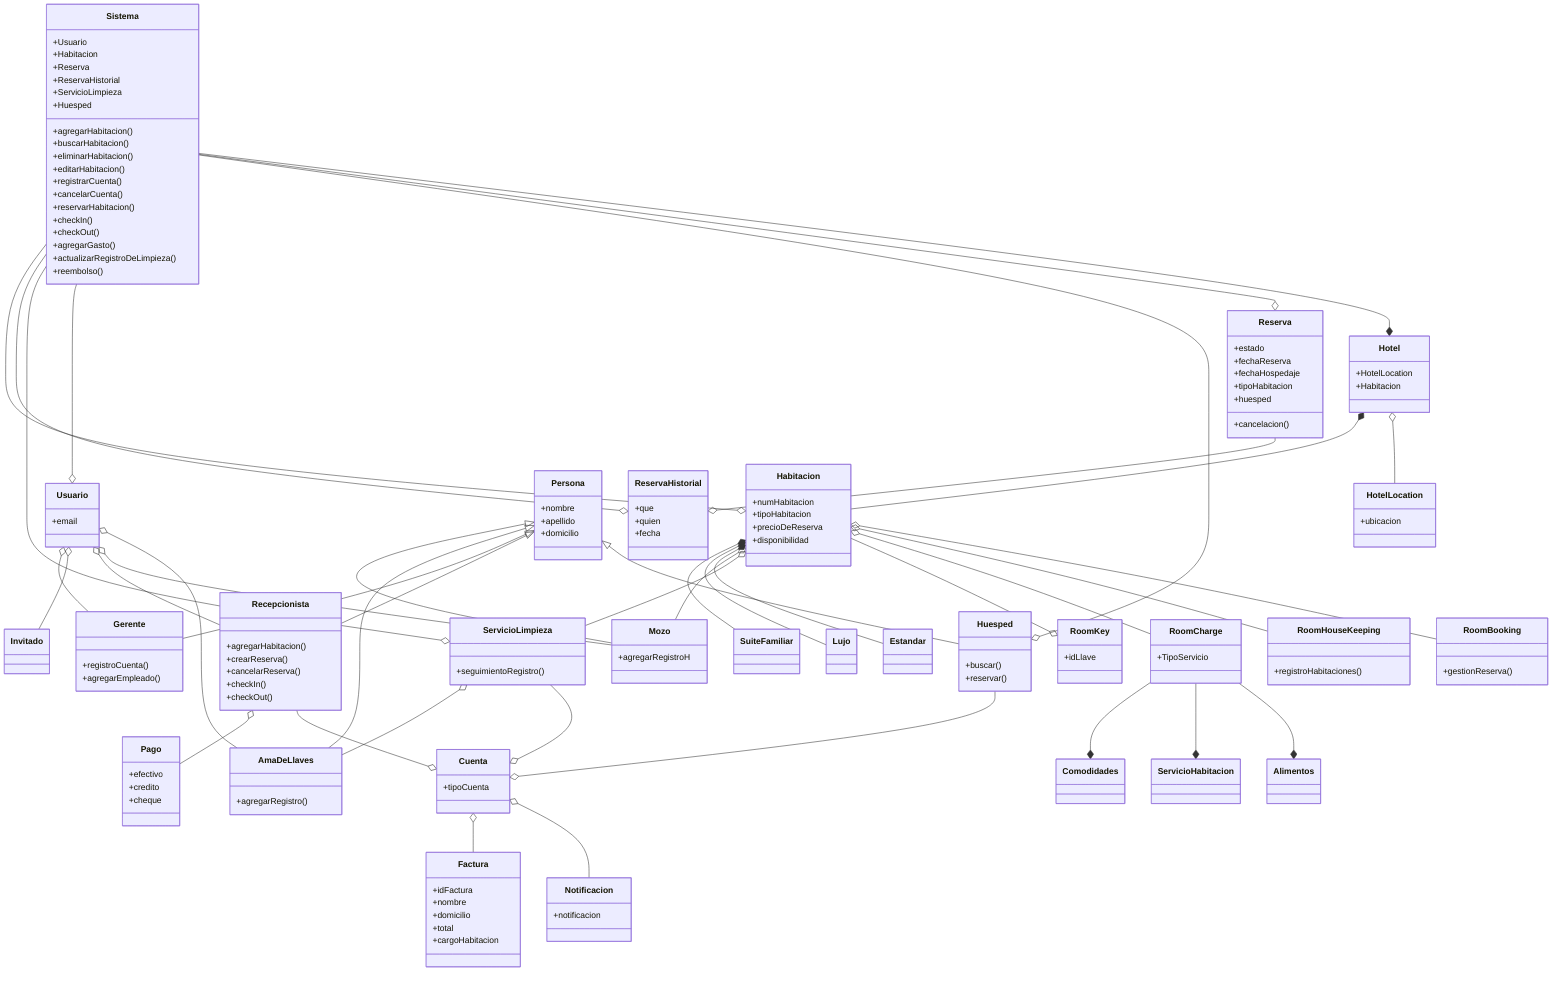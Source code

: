 classDiagram

    Hotel o-- HotelLocation
    Hotel *-- Habitacion
    
    class Hotel
    Hotel: +HotelLocation
    Hotel: +Habitacion

    class HotelLocation
    HotelLocation: +ubicacion

    Persona <|-- Huesped 
    Persona <|-- Recepcionista
    Persona <|-- Gerente
    Persona <|-- AmaDeLlaves
    Persona <|-- Mozo

    class Persona 
    Persona: +nombre
    Persona: +apellido
    Persona: +domicilio

    Habitacion o-- RoomBooking
    Habitacion o-- RoomHouseKeeping
    Habitacion o-- RoomCharge
    Habitacion --o RoomKey
    Habitacion o-- ServicioLimpieza
    Habitacion o-- Mozo
    Habitacion *-- Estandar
    Habitacion *-- Lujo
    Habitacion *-- SuiteFamiliar

    class Habitacion
    Habitacion: +numHabitacion
    Habitacion: +tipoHabitacion
    Habitacion: +precioDeReserva
    Habitacion: +disponibilidad

    Cuenta o-- Notificacion
    Cuenta o-- Factura

    class Cuenta
    Cuenta: +tipoCuenta

    class Gerente
    Gerente: +registroCuenta()
    Gerente: +agregarEmpleado()

    Huesped --o Cuenta

    class Huesped
    Huesped: +buscar()
    Huesped: +reservar()

    class AmaDeLlaves
    AmaDeLlaves: +agregarRegistro()

    Recepcionista --o Cuenta
    Recepcionista o-- Pago

    class Recepcionista
    Recepcionista: +agregarHabitacion()
    Recepcionista: +crearReserva()
    Recepcionista: +cancelarReserva()
    Recepcionista: +checkIn()
    Recepcionista: +checkOut()

    ServicioLimpieza --o Cuenta
    ServicioLimpieza o-- AmaDeLlaves

    class ServicioLimpieza
    ServicioLimpieza: +seguimientoRegistro()

    class RoomBooking 
    RoomBooking: +gestionReserva()

    class Notificacion
    Notificacion: +notificacion

    class RoomHouseKeeping
    RoomHouseKeeping: +registroHabitaciones()

    RoomCharge --* Alimentos
    RoomCharge --* ServicioHabitacion
    RoomCharge --* Comodidades

    class RoomCharge
    
    RoomCharge: +TipoServicio

    class Factura
    Factura: +idFactura
    Factura: +nombre
    Factura: +domicilio
    Factura: +total
    Factura: +cargoHabitacion

    class RoomKey 
    RoomKey: +idLlave

    class Pago
    Pago: +efectivo
    Pago: +credito
    Pago: +cheque

    class ReservaHistorial
    ReservaHistorial: +que
    ReservaHistorial: +quien
    ReservaHistorial: +fecha

    Reserva --o ReservaHistorial

    class Reserva
    Reserva: +estado
    Reserva: +fechaReserva
    Reserva: +fechaHospedaje
    Reserva: +tipoHabitacion
    Reserva: +huesped
    Reserva: +cancelacion()

    class Estandar

    class Lujo

    class SuiteFamiliar

    class Alimentos

    class ServicioHabitacion

    class Comodidades

    class Mozo
    Mozo: +agregarRegistroH

    Usuario o-- AmaDeLlaves
    Usuario o-- Mozo 
    Usuario o-- Recepcionista
    Usuario o-- Invitado
    Usuario o-- Gerente

    class Usuario
    Usuario: +email

    Sistema --* Hotel
    Sistema --o Reserva
    Sistema --o Huesped
    Sistema --o Usuario
    Sistema --o ServicioLimpieza
    Sistema --o ReservaHistorial
    Sistema --o Habitacion

    class Sistema
    Sistema: +Usuario
    Sistema: +Habitacion
    Sistema: +Reserva
    Sistema: +ReservaHistorial
    Sistema: +ServicioLimpieza
    Sistema: +Huesped
    Sistema: +agregarHabitacion()
    Sistema: +buscarHabitacion()
    Sistema: +eliminarHabitacion()
    Sistema: +editarHabitacion()
    Sistema: +registrarCuenta()
    Sistema: +cancelarCuenta()
    Sistema: +reservarHabitacion()
    Sistema: +checkIn()
    Sistema: +checkOut()
    Sistema: +agregarGasto()
    Sistema: +actualizarRegistroDeLimpieza()
    Sistema: +reembolso()